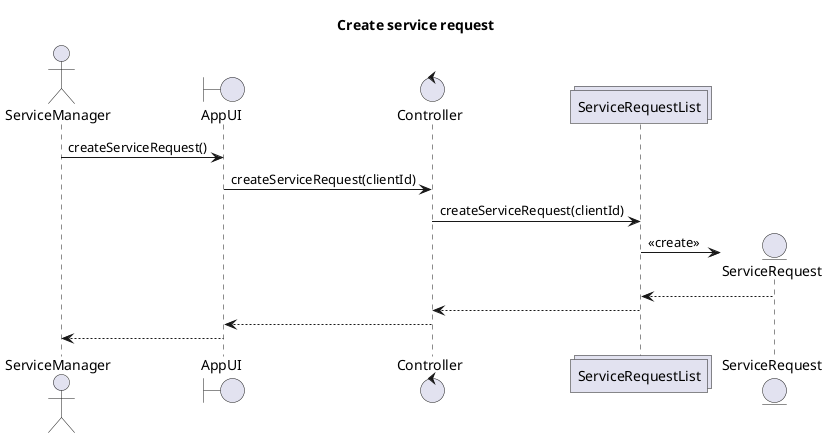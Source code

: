 @startuml
title Create service request
Actor ServiceManager
Boundary AppUI
Control Controller
Collections ServiceRequestList

ServiceManager -> AppUI: createServiceRequest()
AppUI -> Controller: createServiceRequest(clientId)
Controller -> ServiceRequestList: createServiceRequest(clientId)
create entity ServiceRequest
ServiceRequestList -> ServiceRequest: <<create >>

ServiceRequest --> ServiceRequestList
ServiceRequestList --> Controller
Controller --> AppUI
AppUI --> ServiceManager

@enduml